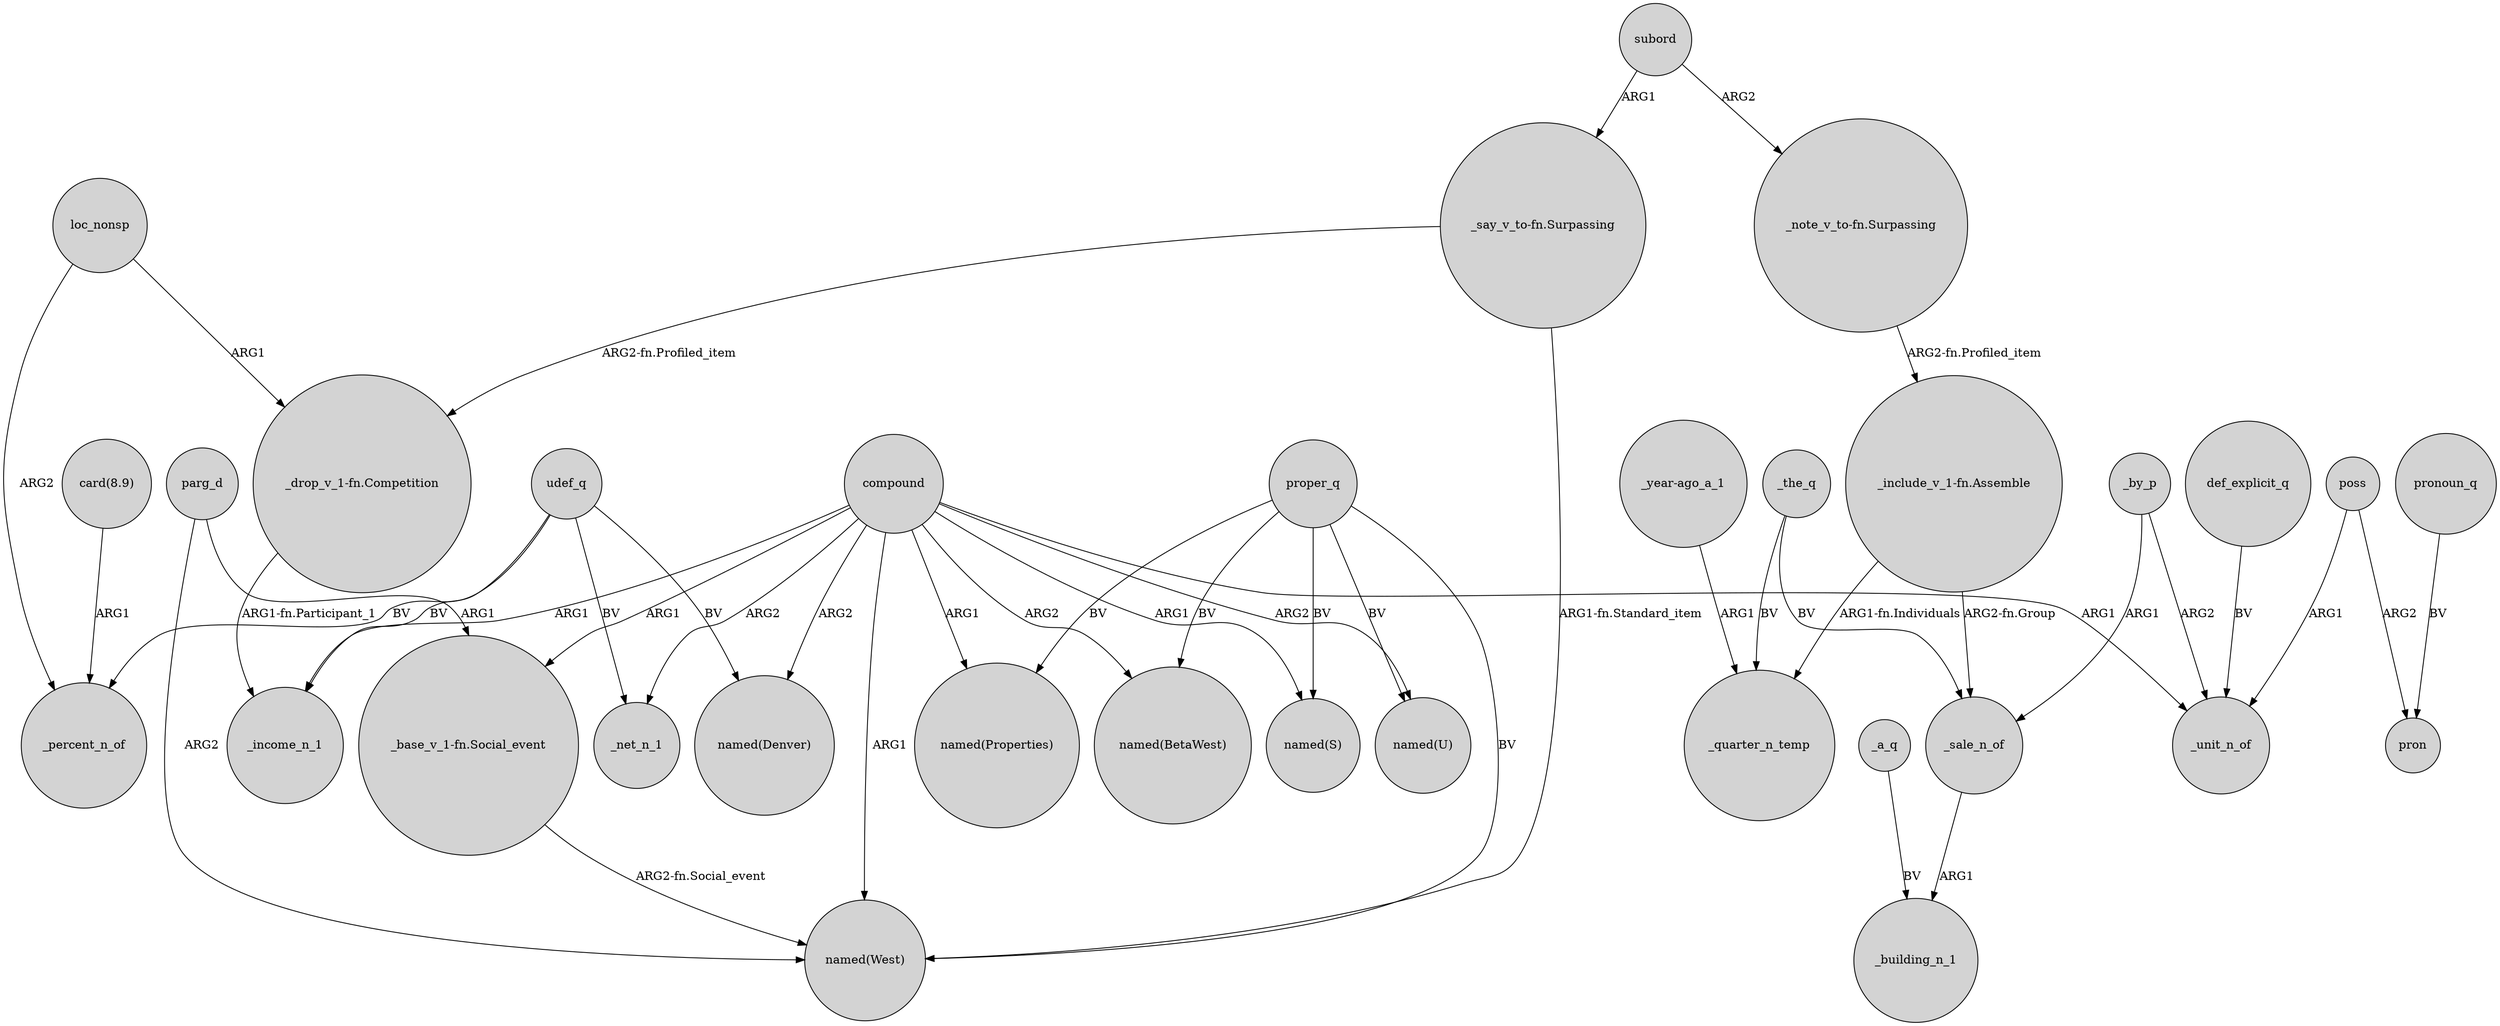 digraph {
	node [shape=circle style=filled]
	"_drop_v_1-fn.Competition" -> _income_n_1 [label="ARG1-fn.Participant_1"]
	subord -> "_say_v_to-fn.Surpassing" [label=ARG1]
	compound -> _net_n_1 [label=ARG2]
	proper_q -> "named(Properties)" [label=BV]
	udef_q -> _income_n_1 [label=BV]
	compound -> "named(Properties)" [label=ARG1]
	_the_q -> _quarter_n_temp [label=BV]
	compound -> "named(U)" [label=ARG2]
	"_include_v_1-fn.Assemble" -> _sale_n_of [label="ARG2-fn.Group"]
	"_note_v_to-fn.Surpassing" -> "_include_v_1-fn.Assemble" [label="ARG2-fn.Profiled_item"]
	loc_nonsp -> "_drop_v_1-fn.Competition" [label=ARG1]
	"card(8.9)" -> _percent_n_of [label=ARG1]
	compound -> "named(West)" [label=ARG1]
	"_base_v_1-fn.Social_event" -> "named(West)" [label="ARG2-fn.Social_event"]
	udef_q -> "named(Denver)" [label=BV]
	compound -> "named(S)" [label=ARG1]
	pronoun_q -> pron [label=BV]
	poss -> pron [label=ARG2]
	_sale_n_of -> _building_n_1 [label=ARG1]
	def_explicit_q -> _unit_n_of [label=BV]
	compound -> _income_n_1 [label=ARG1]
	udef_q -> _percent_n_of [label=BV]
	proper_q -> "named(U)" [label=BV]
	"_say_v_to-fn.Surpassing" -> "_drop_v_1-fn.Competition" [label="ARG2-fn.Profiled_item"]
	udef_q -> _net_n_1 [label=BV]
	_a_q -> _building_n_1 [label=BV]
	proper_q -> "named(West)" [label=BV]
	compound -> "_base_v_1-fn.Social_event" [label=ARG1]
	"_include_v_1-fn.Assemble" -> _quarter_n_temp [label="ARG1-fn.Individuals"]
	proper_q -> "named(BetaWest)" [label=BV]
	parg_d -> "_base_v_1-fn.Social_event" [label=ARG1]
	_by_p -> _unit_n_of [label=ARG2]
	proper_q -> "named(S)" [label=BV]
	"_say_v_to-fn.Surpassing" -> "named(West)" [label="ARG1-fn.Standard_item"]
	poss -> _unit_n_of [label=ARG1]
	compound -> _unit_n_of [label=ARG1]
	compound -> "named(Denver)" [label=ARG2]
	parg_d -> "named(West)" [label=ARG2]
	subord -> "_note_v_to-fn.Surpassing" [label=ARG2]
	_by_p -> _sale_n_of [label=ARG1]
	_the_q -> _sale_n_of [label=BV]
	"_year-ago_a_1" -> _quarter_n_temp [label=ARG1]
	compound -> "named(BetaWest)" [label=ARG2]
	loc_nonsp -> _percent_n_of [label=ARG2]
}
